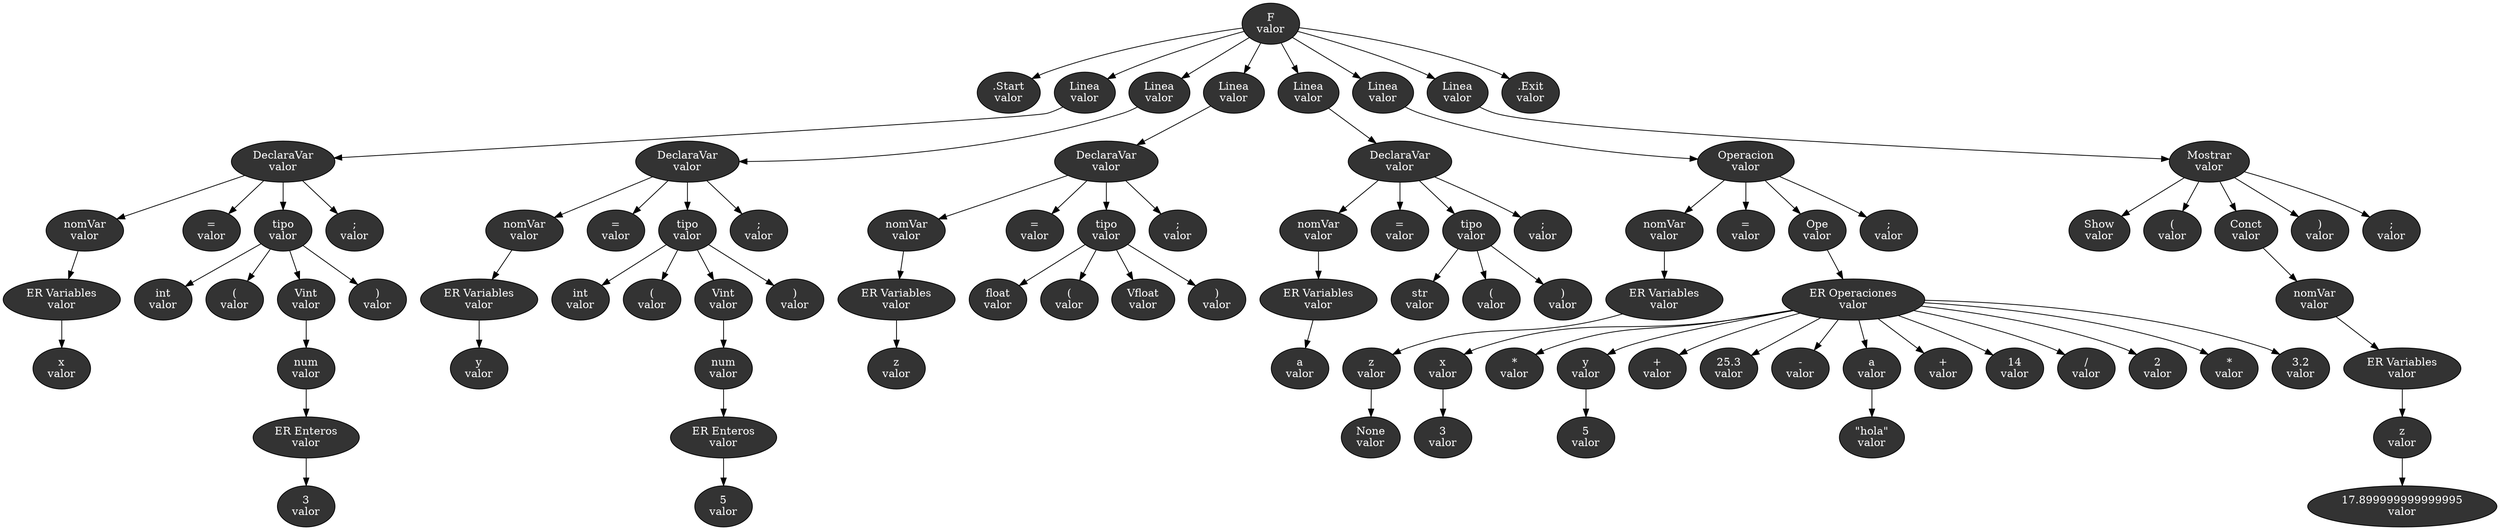 // Arbol
digraph {
	1 [label="F
valor" fillcolor="#333333" fontcolor=white style=filled]
	11 [label=".Start
valor" fillcolor="#333333" fontcolor=white style=filled]
	1 -> 11
	12 [label="Linea
valor" fillcolor="#333333" fontcolor=white style=filled]
	1 -> 12
	13 [label="Linea
valor" fillcolor="#333333" fontcolor=white style=filled]
	1 -> 13
	14 [label="Linea
valor" fillcolor="#333333" fontcolor=white style=filled]
	1 -> 14
	15 [label="Linea
valor" fillcolor="#333333" fontcolor=white style=filled]
	1 -> 15
	16 [label="Linea
valor" fillcolor="#333333" fontcolor=white style=filled]
	1 -> 16
	17 [label="Linea
valor" fillcolor="#333333" fontcolor=white style=filled]
	1 -> 17
	18 [label=".Exit
valor" fillcolor="#333333" fontcolor=white style=filled]
	1 -> 18
	121 [label="DeclaraVar
valor" fillcolor="#333333" fontcolor=white style=filled]
	12 -> 121
	131 [label="DeclaraVar
valor" fillcolor="#333333" fontcolor=white style=filled]
	13 -> 131
	141 [label="DeclaraVar
valor" fillcolor="#333333" fontcolor=white style=filled]
	14 -> 141
	151 [label="DeclaraVar
valor" fillcolor="#333333" fontcolor=white style=filled]
	15 -> 151
	161 [label="Operacion
valor" fillcolor="#333333" fontcolor=white style=filled]
	16 -> 161
	171 [label="Mostrar
valor" fillcolor="#333333" fontcolor=white style=filled]
	17 -> 171
	1211 [label="nomVar
valor" fillcolor="#333333" fontcolor=white style=filled]
	121 -> 1211
	1212 [label="=
valor" fillcolor="#333333" fontcolor=white style=filled]
	121 -> 1212
	1213 [label="tipo
valor" fillcolor="#333333" fontcolor=white style=filled]
	121 -> 1213
	1214 [label=";
valor" fillcolor="#333333" fontcolor=white style=filled]
	121 -> 1214
	1311 [label="nomVar
valor" fillcolor="#333333" fontcolor=white style=filled]
	131 -> 1311
	1312 [label="=
valor" fillcolor="#333333" fontcolor=white style=filled]
	131 -> 1312
	1313 [label="tipo
valor" fillcolor="#333333" fontcolor=white style=filled]
	131 -> 1313
	1314 [label=";
valor" fillcolor="#333333" fontcolor=white style=filled]
	131 -> 1314
	1411 [label="nomVar
valor" fillcolor="#333333" fontcolor=white style=filled]
	141 -> 1411
	1412 [label="=
valor" fillcolor="#333333" fontcolor=white style=filled]
	141 -> 1412
	1413 [label="tipo
valor" fillcolor="#333333" fontcolor=white style=filled]
	141 -> 1413
	1414 [label=";
valor" fillcolor="#333333" fontcolor=white style=filled]
	141 -> 1414
	1511 [label="nomVar
valor" fillcolor="#333333" fontcolor=white style=filled]
	151 -> 1511
	1512 [label="=
valor" fillcolor="#333333" fontcolor=white style=filled]
	151 -> 1512
	1513 [label="tipo
valor" fillcolor="#333333" fontcolor=white style=filled]
	151 -> 1513
	1514 [label=";
valor" fillcolor="#333333" fontcolor=white style=filled]
	151 -> 1514
	1611 [label="nomVar
valor" fillcolor="#333333" fontcolor=white style=filled]
	161 -> 1611
	1612 [label="=
valor" fillcolor="#333333" fontcolor=white style=filled]
	161 -> 1612
	1613 [label="Ope
valor" fillcolor="#333333" fontcolor=white style=filled]
	161 -> 1613
	1614 [label=";
valor" fillcolor="#333333" fontcolor=white style=filled]
	161 -> 1614
	1711 [label="Show
valor" fillcolor="#333333" fontcolor=white style=filled]
	171 -> 1711
	1712 [label="(
valor" fillcolor="#333333" fontcolor=white style=filled]
	171 -> 1712
	1713 [label="Conct
valor" fillcolor="#333333" fontcolor=white style=filled]
	171 -> 1713
	1714 [label=")
valor" fillcolor="#333333" fontcolor=white style=filled]
	171 -> 1714
	1715 [label=";
valor" fillcolor="#333333" fontcolor=white style=filled]
	171 -> 1715
	12111 [label="ER Variables
valor" fillcolor="#333333" fontcolor=white style=filled]
	1211 -> 12111
	12131 [label="int
valor" fillcolor="#333333" fontcolor=white style=filled]
	1213 -> 12131
	12132 [label="(
valor" fillcolor="#333333" fontcolor=white style=filled]
	1213 -> 12132
	12133 [label="Vint
valor" fillcolor="#333333" fontcolor=white style=filled]
	1213 -> 12133
	12134 [label=")
valor" fillcolor="#333333" fontcolor=white style=filled]
	1213 -> 12134
	13111 [label="ER Variables
valor" fillcolor="#333333" fontcolor=white style=filled]
	1311 -> 13111
	13131 [label="int
valor" fillcolor="#333333" fontcolor=white style=filled]
	1313 -> 13131
	13132 [label="(
valor" fillcolor="#333333" fontcolor=white style=filled]
	1313 -> 13132
	13133 [label="Vint
valor" fillcolor="#333333" fontcolor=white style=filled]
	1313 -> 13133
	13134 [label=")
valor" fillcolor="#333333" fontcolor=white style=filled]
	1313 -> 13134
	14111 [label="ER Variables
valor" fillcolor="#333333" fontcolor=white style=filled]
	1411 -> 14111
	14131 [label="float
valor" fillcolor="#333333" fontcolor=white style=filled]
	1413 -> 14131
	14132 [label="(
valor" fillcolor="#333333" fontcolor=white style=filled]
	1413 -> 14132
	14133 [label="Vfloat
valor" fillcolor="#333333" fontcolor=white style=filled]
	1413 -> 14133
	14134 [label=")
valor" fillcolor="#333333" fontcolor=white style=filled]
	1413 -> 14134
	15111 [label="ER Variables
valor" fillcolor="#333333" fontcolor=white style=filled]
	1511 -> 15111
	15131 [label="str
valor" fillcolor="#333333" fontcolor=white style=filled]
	1513 -> 15131
	15132 [label="(
valor" fillcolor="#333333" fontcolor=white style=filled]
	1513 -> 15132
	15133 [label=")
valor" fillcolor="#333333" fontcolor=white style=filled]
	1513 -> 15133
	16111 [label="ER Variables
valor" fillcolor="#333333" fontcolor=white style=filled]
	1611 -> 16111
	16131 [label="ER Operaciones
valor" fillcolor="#333333" fontcolor=white style=filled]
	1613 -> 16131
	17131 [label="nomVar
valor" fillcolor="#333333" fontcolor=white style=filled]
	1713 -> 17131
	121111 [label="x
valor" fillcolor="#333333" fontcolor=white style=filled]
	12111 -> 121111
	121331 [label="num
valor" fillcolor="#333333" fontcolor=white style=filled]
	12133 -> 121331
	131111 [label="y
valor" fillcolor="#333333" fontcolor=white style=filled]
	13111 -> 131111
	131331 [label="num
valor" fillcolor="#333333" fontcolor=white style=filled]
	13133 -> 131331
	141111 [label="z
valor" fillcolor="#333333" fontcolor=white style=filled]
	14111 -> 141111
	151111 [label="a
valor" fillcolor="#333333" fontcolor=white style=filled]
	15111 -> 151111
	161111 [label="z
valor" fillcolor="#333333" fontcolor=white style=filled]
	16111 -> 161111
	161311 [label="x
valor" fillcolor="#333333" fontcolor=white style=filled]
	16131 -> 161311
	161312 [label="*
valor" fillcolor="#333333" fontcolor=white style=filled]
	16131 -> 161312
	161313 [label="y
valor" fillcolor="#333333" fontcolor=white style=filled]
	16131 -> 161313
	161314 [label="+
valor" fillcolor="#333333" fontcolor=white style=filled]
	16131 -> 161314
	161315 [label="25.3
valor" fillcolor="#333333" fontcolor=white style=filled]
	16131 -> 161315
	161316 [label="-
valor" fillcolor="#333333" fontcolor=white style=filled]
	16131 -> 161316
	161317 [label="a
valor" fillcolor="#333333" fontcolor=white style=filled]
	16131 -> 161317
	161318 [label="+
valor" fillcolor="#333333" fontcolor=white style=filled]
	16131 -> 161318
	161319 [label="14
valor" fillcolor="#333333" fontcolor=white style=filled]
	16131 -> 161319
	"16131a" [label="/
valor" fillcolor="#333333" fontcolor=white style=filled]
	16131 -> "16131a"
	"16131b" [label="2
valor" fillcolor="#333333" fontcolor=white style=filled]
	16131 -> "16131b"
	"16131c" [label="*
valor" fillcolor="#333333" fontcolor=white style=filled]
	16131 -> "16131c"
	"16131d" [label="3.2
valor" fillcolor="#333333" fontcolor=white style=filled]
	16131 -> "16131d"
	171311 [label="ER Variables
valor" fillcolor="#333333" fontcolor=white style=filled]
	17131 -> 171311
	1213311 [label="ER Enteros
valor" fillcolor="#333333" fontcolor=white style=filled]
	121331 -> 1213311
	1313311 [label="ER Enteros
valor" fillcolor="#333333" fontcolor=white style=filled]
	131331 -> 1313311
	1713111 [label="z
valor" fillcolor="#333333" fontcolor=white style=filled]
	171311 -> 1713111
	1611111 [label="None
valor" fillcolor="#333333" fontcolor=white style=filled]
	161111 -> 1611111
	1613111 [label="3
valor" fillcolor="#333333" fontcolor=white style=filled]
	161311 -> 1613111
	1613131 [label="5
valor" fillcolor="#333333" fontcolor=white style=filled]
	161313 -> 1613131
	1613171 [label="\"hola\"
valor" fillcolor="#333333" fontcolor=white style=filled]
	161317 -> 1613171
	12133111 [label="3
valor" fillcolor="#333333" fontcolor=white style=filled]
	1213311 -> 12133111
	13133111 [label="5
valor" fillcolor="#333333" fontcolor=white style=filled]
	1313311 -> 13133111
	17131111 [label="17.899999999999995
valor" fillcolor="#333333" fontcolor=white style=filled]
	1713111 -> 17131111
}
